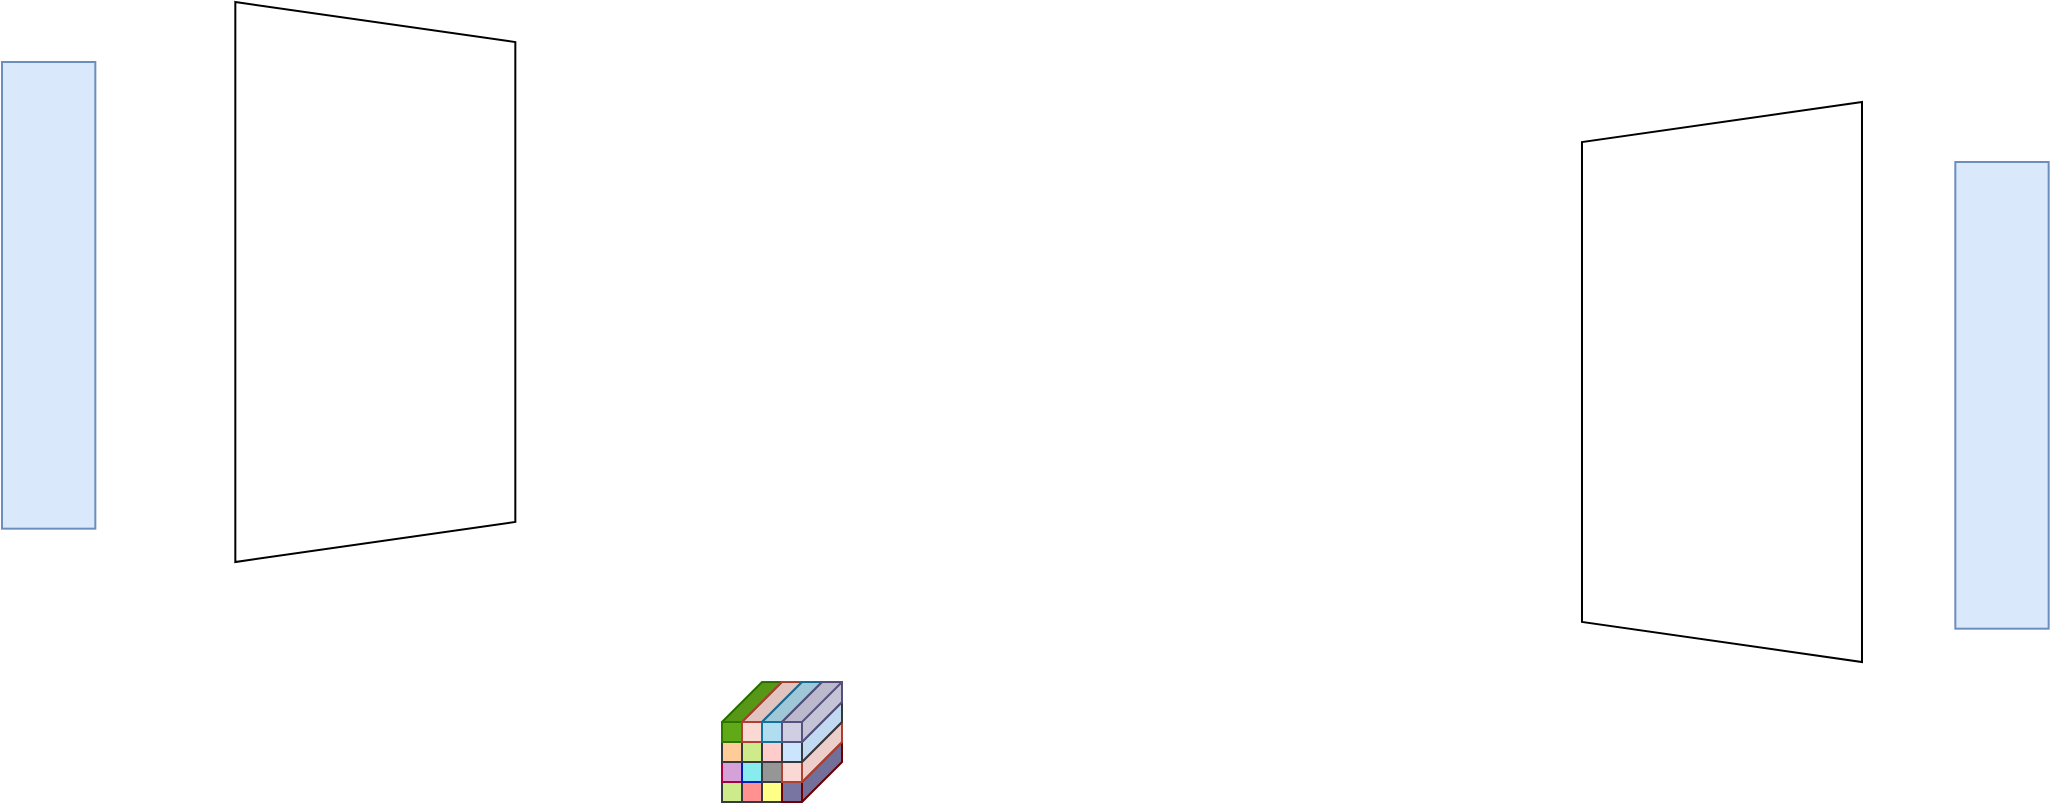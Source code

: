 <mxfile version="24.7.16">
  <diagram name="第 1 页" id="waEhGy4mV1J_fNP9d0TN">
    <mxGraphModel dx="2514" dy="925" grid="1" gridSize="10" guides="1" tooltips="1" connect="1" arrows="1" fold="1" page="1" pageScale="1" pageWidth="827" pageHeight="1169" math="0" shadow="0">
      <root>
        <mxCell id="0" />
        <mxCell id="1" parent="0" />
        <mxCell id="CBxzgTiTqZ6oNjmIBEPs-1" value="" style="rounded=0;whiteSpace=wrap;html=1;fillColor=#dae8fc;strokeColor=#6c8ebf;aspect=fixed;movable=1;resizable=1;rotatable=1;deletable=1;editable=1;locked=0;connectable=1;" vertex="1" parent="1">
          <mxGeometry x="-350" y="70" width="46.667" height="233.333" as="geometry" />
        </mxCell>
        <mxCell id="CBxzgTiTqZ6oNjmIBEPs-2" value="" style="shape=trapezoid;perimeter=trapezoidPerimeter;whiteSpace=wrap;html=1;fixedSize=1;direction=south;aspect=fixed;movable=1;resizable=1;rotatable=1;deletable=1;editable=1;locked=0;connectable=1;" vertex="1" parent="1">
          <mxGeometry x="-233.333" y="40" width="140" height="280" as="geometry" />
        </mxCell>
        <mxCell id="CBxzgTiTqZ6oNjmIBEPs-3" value="" style="shape=trapezoid;perimeter=trapezoidPerimeter;whiteSpace=wrap;html=1;fixedSize=1;direction=south;flipH=1;aspect=fixed;movable=1;resizable=1;rotatable=1;deletable=1;editable=1;locked=0;connectable=1;" vertex="1" parent="1">
          <mxGeometry x="439.997" y="90" width="140" height="280" as="geometry" />
        </mxCell>
        <mxCell id="CBxzgTiTqZ6oNjmIBEPs-4" value="" style="rounded=0;whiteSpace=wrap;html=1;fillColor=#dae8fc;strokeColor=#6c8ebf;aspect=fixed;movable=1;resizable=1;rotatable=1;deletable=1;editable=1;locked=0;connectable=1;" vertex="1" parent="1">
          <mxGeometry x="626.663" y="120" width="46.667" height="233.333" as="geometry" />
        </mxCell>
        <mxCell id="CBxzgTiTqZ6oNjmIBEPs-41" value="" style="shape=cube;whiteSpace=wrap;html=1;boundedLbl=1;backgroundOutline=1;darkOpacity=0.05;darkOpacity2=0.1;size=20;rotation=90;fillColor=#cdeb8b;strokeColor=#36393d;" vertex="1" parent="1">
          <mxGeometry x="10" y="410" width="30" height="30" as="geometry" />
        </mxCell>
        <mxCell id="CBxzgTiTqZ6oNjmIBEPs-42" value="" style="shape=cube;whiteSpace=wrap;html=1;boundedLbl=1;backgroundOutline=1;darkOpacity=0.05;darkOpacity2=0.1;size=20;rotation=90;fillColor=#FF9191;strokeColor=#36393d;" vertex="1" parent="1">
          <mxGeometry x="20" y="410" width="30" height="30" as="geometry" />
        </mxCell>
        <mxCell id="CBxzgTiTqZ6oNjmIBEPs-43" value="" style="shape=cube;whiteSpace=wrap;html=1;boundedLbl=1;backgroundOutline=1;darkOpacity=0.05;darkOpacity2=0.1;size=20;rotation=90;fillColor=#ffff88;strokeColor=#36393d;" vertex="1" parent="1">
          <mxGeometry x="30" y="410" width="30" height="30" as="geometry" />
        </mxCell>
        <mxCell id="CBxzgTiTqZ6oNjmIBEPs-44" value="" style="shape=cube;whiteSpace=wrap;html=1;boundedLbl=1;backgroundOutline=1;darkOpacity=0.05;darkOpacity2=0.1;size=20;rotation=90;fillColor=#7875A2;strokeColor=#6F0000;fontColor=#ffffff;" vertex="1" parent="1">
          <mxGeometry x="40" y="410" width="30" height="30" as="geometry" />
        </mxCell>
        <mxCell id="CBxzgTiTqZ6oNjmIBEPs-45" value="" style="shape=cube;whiteSpace=wrap;html=1;boundedLbl=1;backgroundOutline=1;darkOpacity=0.05;darkOpacity2=0.1;size=20;rotation=90;fillColor=#D6A0D8;strokeColor=#A50040;fontColor=#ffffff;" vertex="1" parent="1">
          <mxGeometry x="10" y="400" width="30" height="30" as="geometry" />
        </mxCell>
        <mxCell id="CBxzgTiTqZ6oNjmIBEPs-46" value="" style="shape=cube;whiteSpace=wrap;html=1;boundedLbl=1;backgroundOutline=1;darkOpacity=0.05;darkOpacity2=0.1;size=20;rotation=90;fillColor=#88ECEF;fontColor=#ffffff;strokeColor=#001DBC;" vertex="1" parent="1">
          <mxGeometry x="20" y="400" width="30" height="30" as="geometry" />
        </mxCell>
        <mxCell id="CBxzgTiTqZ6oNjmIBEPs-47" value="" style="shape=cube;whiteSpace=wrap;html=1;boundedLbl=1;backgroundOutline=1;darkOpacity=0.05;darkOpacity2=0.1;size=20;rotation=90;fillColor=#969696;strokeColor=#36393d;" vertex="1" parent="1">
          <mxGeometry x="30" y="400" width="30" height="30" as="geometry" />
        </mxCell>
        <mxCell id="CBxzgTiTqZ6oNjmIBEPs-48" value="" style="shape=cube;whiteSpace=wrap;html=1;boundedLbl=1;backgroundOutline=1;darkOpacity=0.05;darkOpacity2=0.1;size=20;rotation=90;fillColor=#fad9d5;strokeColor=#ae4132;" vertex="1" parent="1">
          <mxGeometry x="40" y="400" width="30" height="30" as="geometry" />
        </mxCell>
        <mxCell id="CBxzgTiTqZ6oNjmIBEPs-29" value="" style="shape=cube;whiteSpace=wrap;html=1;boundedLbl=1;backgroundOutline=1;darkOpacity=0.05;darkOpacity2=0.1;size=20;rotation=90;fillColor=#ffcc99;strokeColor=#36393d;" vertex="1" parent="1">
          <mxGeometry x="10" y="390" width="30" height="30" as="geometry" />
        </mxCell>
        <mxCell id="CBxzgTiTqZ6oNjmIBEPs-30" value="" style="shape=cube;whiteSpace=wrap;html=1;boundedLbl=1;backgroundOutline=1;darkOpacity=0.05;darkOpacity2=0.1;size=20;rotation=90;fillColor=#cdeb8b;strokeColor=#36393d;" vertex="1" parent="1">
          <mxGeometry x="20" y="390" width="30" height="30" as="geometry" />
        </mxCell>
        <mxCell id="CBxzgTiTqZ6oNjmIBEPs-31" value="" style="shape=cube;whiteSpace=wrap;html=1;boundedLbl=1;backgroundOutline=1;darkOpacity=0.05;darkOpacity2=0.1;size=20;rotation=90;fillColor=#ffcccc;strokeColor=#36393d;" vertex="1" parent="1">
          <mxGeometry x="30" y="390" width="30" height="30" as="geometry" />
        </mxCell>
        <mxCell id="CBxzgTiTqZ6oNjmIBEPs-32" value="" style="shape=cube;whiteSpace=wrap;html=1;boundedLbl=1;backgroundOutline=1;darkOpacity=0.05;darkOpacity2=0.1;size=20;rotation=90;fillColor=#cce5ff;strokeColor=#36393d;" vertex="1" parent="1">
          <mxGeometry x="40" y="390" width="30" height="30" as="geometry" />
        </mxCell>
        <mxCell id="CBxzgTiTqZ6oNjmIBEPs-22" value="" style="shape=cube;whiteSpace=wrap;html=1;boundedLbl=1;backgroundOutline=1;darkOpacity=0.05;darkOpacity2=0.1;size=20;rotation=90;fillColor=#60a917;fontColor=#ffffff;strokeColor=#2D7600;" vertex="1" parent="1">
          <mxGeometry x="10" y="380" width="30" height="30" as="geometry" />
        </mxCell>
        <mxCell id="CBxzgTiTqZ6oNjmIBEPs-26" value="" style="shape=cube;whiteSpace=wrap;html=1;boundedLbl=1;backgroundOutline=1;darkOpacity=0.05;darkOpacity2=0.1;size=20;rotation=90;fillColor=#fad9d5;strokeColor=#ae4132;" vertex="1" parent="1">
          <mxGeometry x="20" y="380" width="30" height="30" as="geometry" />
        </mxCell>
        <mxCell id="CBxzgTiTqZ6oNjmIBEPs-27" value="" style="shape=cube;whiteSpace=wrap;html=1;boundedLbl=1;backgroundOutline=1;darkOpacity=0.05;darkOpacity2=0.1;size=20;rotation=90;fillColor=#b1ddf0;strokeColor=#10739e;" vertex="1" parent="1">
          <mxGeometry x="30" y="380" width="30" height="30" as="geometry" />
        </mxCell>
        <mxCell id="CBxzgTiTqZ6oNjmIBEPs-28" value="" style="shape=cube;whiteSpace=wrap;html=1;boundedLbl=1;backgroundOutline=1;darkOpacity=0.05;darkOpacity2=0.1;size=20;rotation=90;fillColor=#d0cee2;strokeColor=#56517e;" vertex="1" parent="1">
          <mxGeometry x="40" y="380" width="30" height="30" as="geometry" />
        </mxCell>
      </root>
    </mxGraphModel>
  </diagram>
</mxfile>
